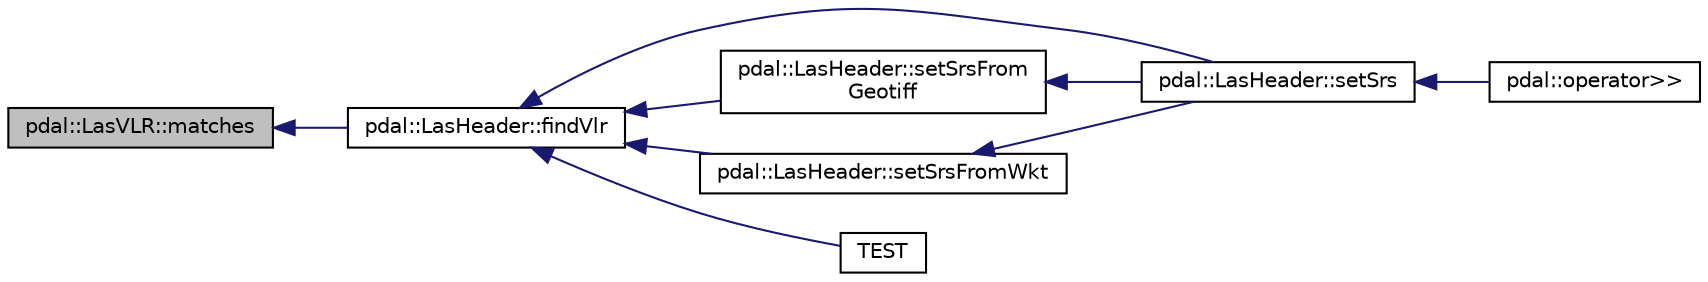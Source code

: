 digraph "pdal::LasVLR::matches"
{
  edge [fontname="Helvetica",fontsize="10",labelfontname="Helvetica",labelfontsize="10"];
  node [fontname="Helvetica",fontsize="10",shape=record];
  rankdir="LR";
  Node1 [label="pdal::LasVLR::matches",height=0.2,width=0.4,color="black", fillcolor="grey75", style="filled", fontcolor="black"];
  Node1 -> Node2 [dir="back",color="midnightblue",fontsize="10",style="solid",fontname="Helvetica"];
  Node2 [label="pdal::LasHeader::findVlr",height=0.2,width=0.4,color="black", fillcolor="white", style="filled",URL="$classpdal_1_1LasHeader.html#a41ac304349e853d537e6a8fc9f961e34"];
  Node2 -> Node3 [dir="back",color="midnightblue",fontsize="10",style="solid",fontname="Helvetica"];
  Node3 [label="pdal::LasHeader::setSrs",height=0.2,width=0.4,color="black", fillcolor="white", style="filled",URL="$classpdal_1_1LasHeader.html#a940d819d418dcd815466fe98f292dab5"];
  Node3 -> Node4 [dir="back",color="midnightblue",fontsize="10",style="solid",fontname="Helvetica"];
  Node4 [label="pdal::operator\>\>",height=0.2,width=0.4,color="black", fillcolor="white", style="filled",URL="$namespacepdal.html#a96d3d7266c452f1ea279b43b78dd43d1"];
  Node2 -> Node5 [dir="back",color="midnightblue",fontsize="10",style="solid",fontname="Helvetica"];
  Node5 [label="pdal::LasHeader::setSrsFrom\lGeotiff",height=0.2,width=0.4,color="black", fillcolor="white", style="filled",URL="$classpdal_1_1LasHeader.html#a8b168184a6c0c2d223cc5ce4197bbebb"];
  Node5 -> Node3 [dir="back",color="midnightblue",fontsize="10",style="solid",fontname="Helvetica"];
  Node2 -> Node6 [dir="back",color="midnightblue",fontsize="10",style="solid",fontname="Helvetica"];
  Node6 [label="pdal::LasHeader::setSrsFromWkt",height=0.2,width=0.4,color="black", fillcolor="white", style="filled",URL="$classpdal_1_1LasHeader.html#a61632ae01a0cbb279c3b15f4e6878c44"];
  Node6 -> Node3 [dir="back",color="midnightblue",fontsize="10",style="solid",fontname="Helvetica"];
  Node2 -> Node7 [dir="back",color="midnightblue",fontsize="10",style="solid",fontname="Helvetica"];
  Node7 [label="TEST",height=0.2,width=0.4,color="black", fillcolor="white", style="filled",URL="$LasWriterTest_8cpp.html#a25769097df1e2560a063c4d15157dd5b"];
}
